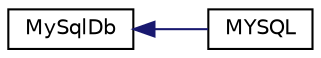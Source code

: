 digraph "Graphical Class Hierarchy"
{
  edge [fontname="Helvetica",fontsize="10",labelfontname="Helvetica",labelfontsize="10"];
  node [fontname="Helvetica",fontsize="10",shape=record];
  rankdir="LR";
  Node0 [label="MySqlDb",height=0.2,width=0.4,color="black", fillcolor="white", style="filled",URL="$class_zest_1_1_database_1_1_drives_1_1_m_y_s_q_l_1_1_my_sql_db.html"];
  Node0 -> Node1 [dir="back",color="midnightblue",fontsize="10",style="solid",fontname="Helvetica"];
  Node1 [label="MYSQL",height=0.2,width=0.4,color="black", fillcolor="white", style="filled",URL="$class_zest_1_1_database_1_1_m_y_s_q_l.html"];
}
